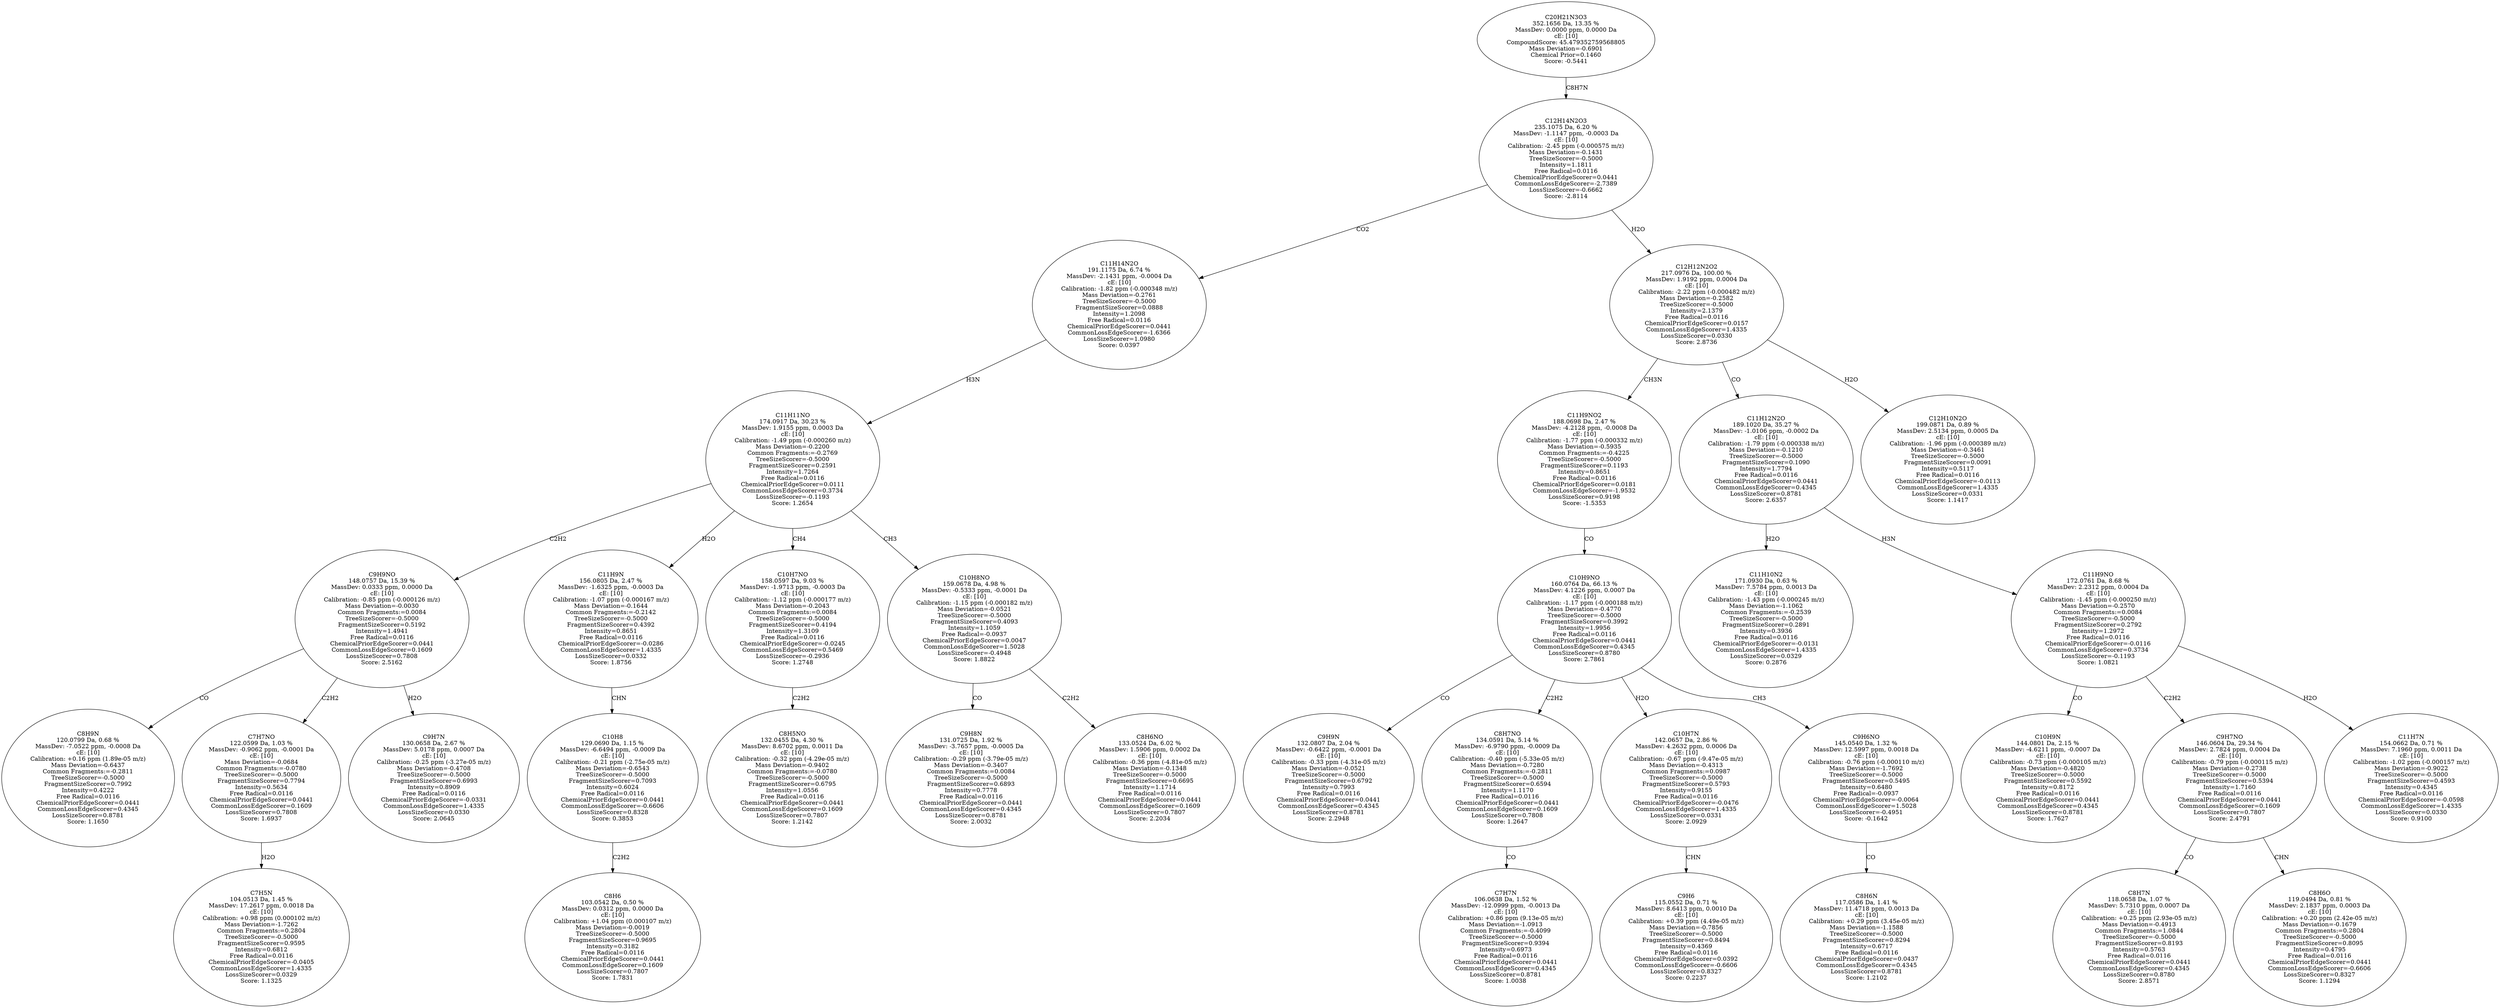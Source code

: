 strict digraph {
v1 [label="C8H9N\n120.0799 Da, 0.68 %\nMassDev: -7.0522 ppm, -0.0008 Da\ncE: [10]\nCalibration: +0.16 ppm (1.89e-05 m/z)\nMass Deviation=-0.6437\nCommon Fragments:=-0.2811\nTreeSizeScorer=-0.5000\nFragmentSizeScorer=0.7992\nIntensity=0.4222\nFree Radical=0.0116\nChemicalPriorEdgeScorer=0.0441\nCommonLossEdgeScorer=0.4345\nLossSizeScorer=0.8781\nScore: 1.1650"];
v2 [label="C7H5N\n104.0513 Da, 1.45 %\nMassDev: 17.2617 ppm, 0.0018 Da\ncE: [10]\nCalibration: +0.98 ppm (0.000102 m/z)\nMass Deviation=-1.7262\nCommon Fragments:=0.2804\nTreeSizeScorer=-0.5000\nFragmentSizeScorer=0.9595\nIntensity=0.6812\nFree Radical=0.0116\nChemicalPriorEdgeScorer=-0.0405\nCommonLossEdgeScorer=1.4335\nLossSizeScorer=0.0329\nScore: 1.1325"];
v3 [label="C7H7NO\n122.0599 Da, 1.03 %\nMassDev: -0.9062 ppm, -0.0001 Da\ncE: [10]\nMass Deviation=-0.0684\nCommon Fragments:=-0.0780\nTreeSizeScorer=-0.5000\nFragmentSizeScorer=0.7794\nIntensity=0.5634\nFree Radical=0.0116\nChemicalPriorEdgeScorer=0.0441\nCommonLossEdgeScorer=0.1609\nLossSizeScorer=0.7808\nScore: 1.6937"];
v4 [label="C9H7N\n130.0658 Da, 2.67 %\nMassDev: 5.0178 ppm, 0.0007 Da\ncE: [10]\nCalibration: -0.25 ppm (-3.27e-05 m/z)\nMass Deviation=-0.4708\nTreeSizeScorer=-0.5000\nFragmentSizeScorer=0.6993\nIntensity=0.8909\nFree Radical=0.0116\nChemicalPriorEdgeScorer=-0.0331\nCommonLossEdgeScorer=1.4335\nLossSizeScorer=0.0330\nScore: 2.0645"];
v5 [label="C9H9NO\n148.0757 Da, 15.39 %\nMassDev: 0.0333 ppm, 0.0000 Da\ncE: [10]\nCalibration: -0.85 ppm (-0.000126 m/z)\nMass Deviation=-0.0030\nCommon Fragments:=0.0084\nTreeSizeScorer=-0.5000\nFragmentSizeScorer=0.5192\nIntensity=1.4941\nFree Radical=0.0116\nChemicalPriorEdgeScorer=0.0441\nCommonLossEdgeScorer=0.1609\nLossSizeScorer=0.7808\nScore: 2.5162"];
v6 [label="C8H6\n103.0542 Da, 0.50 %\nMassDev: 0.0312 ppm, 0.0000 Da\ncE: [10]\nCalibration: +1.04 ppm (0.000107 m/z)\nMass Deviation=-0.0019\nTreeSizeScorer=-0.5000\nFragmentSizeScorer=0.9695\nIntensity=0.3182\nFree Radical=0.0116\nChemicalPriorEdgeScorer=0.0441\nCommonLossEdgeScorer=0.1609\nLossSizeScorer=0.7807\nScore: 1.7831"];
v7 [label="C10H8\n129.0690 Da, 1.15 %\nMassDev: -6.6494 ppm, -0.0009 Da\ncE: [10]\nCalibration: -0.21 ppm (-2.75e-05 m/z)\nMass Deviation=-0.6543\nTreeSizeScorer=-0.5000\nFragmentSizeScorer=0.7093\nIntensity=0.6024\nFree Radical=0.0116\nChemicalPriorEdgeScorer=0.0441\nCommonLossEdgeScorer=-0.6606\nLossSizeScorer=0.8328\nScore: 0.3853"];
v8 [label="C11H9N\n156.0805 Da, 2.47 %\nMassDev: -1.6325 ppm, -0.0003 Da\ncE: [10]\nCalibration: -1.07 ppm (-0.000167 m/z)\nMass Deviation=-0.1644\nCommon Fragments:=-0.2142\nTreeSizeScorer=-0.5000\nFragmentSizeScorer=0.4392\nIntensity=0.8651\nFree Radical=0.0116\nChemicalPriorEdgeScorer=-0.0286\nCommonLossEdgeScorer=1.4335\nLossSizeScorer=0.0332\nScore: 1.8756"];
v9 [label="C8H5NO\n132.0455 Da, 4.30 %\nMassDev: 8.6702 ppm, 0.0011 Da\ncE: [10]\nCalibration: -0.32 ppm (-4.29e-05 m/z)\nMass Deviation=-0.9402\nCommon Fragments:=-0.0780\nTreeSizeScorer=-0.5000\nFragmentSizeScorer=0.6795\nIntensity=1.0556\nFree Radical=0.0116\nChemicalPriorEdgeScorer=0.0441\nCommonLossEdgeScorer=0.1609\nLossSizeScorer=0.7807\nScore: 1.2142"];
v10 [label="C10H7NO\n158.0597 Da, 9.03 %\nMassDev: -1.9713 ppm, -0.0003 Da\ncE: [10]\nCalibration: -1.12 ppm (-0.000177 m/z)\nMass Deviation=-0.2043\nCommon Fragments:=0.0084\nTreeSizeScorer=-0.5000\nFragmentSizeScorer=0.4194\nIntensity=1.3109\nFree Radical=0.0116\nChemicalPriorEdgeScorer=-0.0245\nCommonLossEdgeScorer=0.5469\nLossSizeScorer=-0.2936\nScore: 1.2748"];
v11 [label="C9H8N\n131.0725 Da, 1.92 %\nMassDev: -3.7657 ppm, -0.0005 Da\ncE: [10]\nCalibration: -0.29 ppm (-3.79e-05 m/z)\nMass Deviation=-0.3407\nCommon Fragments:=0.0084\nTreeSizeScorer=-0.5000\nFragmentSizeScorer=0.6893\nIntensity=0.7778\nFree Radical=0.0116\nChemicalPriorEdgeScorer=0.0441\nCommonLossEdgeScorer=0.4345\nLossSizeScorer=0.8781\nScore: 2.0032"];
v12 [label="C8H6NO\n133.0524 Da, 6.02 %\nMassDev: 1.5906 ppm, 0.0002 Da\ncE: [10]\nCalibration: -0.36 ppm (-4.81e-05 m/z)\nMass Deviation=-0.1348\nTreeSizeScorer=-0.5000\nFragmentSizeScorer=0.6695\nIntensity=1.1714\nFree Radical=0.0116\nChemicalPriorEdgeScorer=0.0441\nCommonLossEdgeScorer=0.1609\nLossSizeScorer=0.7807\nScore: 2.2034"];
v13 [label="C10H8NO\n159.0678 Da, 4.98 %\nMassDev: -0.5333 ppm, -0.0001 Da\ncE: [10]\nCalibration: -1.15 ppm (-0.000182 m/z)\nMass Deviation=-0.0521\nTreeSizeScorer=-0.5000\nFragmentSizeScorer=0.4093\nIntensity=1.1059\nFree Radical=-0.0937\nChemicalPriorEdgeScorer=0.0047\nCommonLossEdgeScorer=1.5028\nLossSizeScorer=-0.4948\nScore: 1.8822"];
v14 [label="C11H11NO\n174.0917 Da, 30.23 %\nMassDev: 1.9155 ppm, 0.0003 Da\ncE: [10]\nCalibration: -1.49 ppm (-0.000260 m/z)\nMass Deviation=-0.2200\nCommon Fragments:=-0.2769\nTreeSizeScorer=-0.5000\nFragmentSizeScorer=0.2591\nIntensity=1.7264\nFree Radical=0.0116\nChemicalPriorEdgeScorer=0.0111\nCommonLossEdgeScorer=0.3734\nLossSizeScorer=-0.1193\nScore: 1.2654"];
v15 [label="C11H14N2O\n191.1175 Da, 6.74 %\nMassDev: -2.1431 ppm, -0.0004 Da\ncE: [10]\nCalibration: -1.82 ppm (-0.000348 m/z)\nMass Deviation=-0.2761\nTreeSizeScorer=-0.5000\nFragmentSizeScorer=0.0888\nIntensity=1.2098\nFree Radical=0.0116\nChemicalPriorEdgeScorer=0.0441\nCommonLossEdgeScorer=-1.6366\nLossSizeScorer=1.0980\nScore: 0.0397"];
v16 [label="C9H9N\n132.0807 Da, 2.04 %\nMassDev: -0.6422 ppm, -0.0001 Da\ncE: [10]\nCalibration: -0.33 ppm (-4.31e-05 m/z)\nMass Deviation=-0.0521\nTreeSizeScorer=-0.5000\nFragmentSizeScorer=0.6792\nIntensity=0.7993\nFree Radical=0.0116\nChemicalPriorEdgeScorer=0.0441\nCommonLossEdgeScorer=0.4345\nLossSizeScorer=0.8781\nScore: 2.2948"];
v17 [label="C7H7N\n106.0638 Da, 1.52 %\nMassDev: -12.0999 ppm, -0.0013 Da\ncE: [10]\nCalibration: +0.86 ppm (9.13e-05 m/z)\nMass Deviation=-1.0913\nCommon Fragments:=-0.4099\nTreeSizeScorer=-0.5000\nFragmentSizeScorer=0.9394\nIntensity=0.6973\nFree Radical=0.0116\nChemicalPriorEdgeScorer=0.0441\nCommonLossEdgeScorer=0.4345\nLossSizeScorer=0.8781\nScore: 1.0038"];
v18 [label="C8H7NO\n134.0591 Da, 5.14 %\nMassDev: -6.9790 ppm, -0.0009 Da\ncE: [10]\nCalibration: -0.40 ppm (-5.33e-05 m/z)\nMass Deviation=-0.7280\nCommon Fragments:=-0.2811\nTreeSizeScorer=-0.5000\nFragmentSizeScorer=0.6594\nIntensity=1.1170\nFree Radical=0.0116\nChemicalPriorEdgeScorer=0.0441\nCommonLossEdgeScorer=0.1609\nLossSizeScorer=0.7808\nScore: 1.2647"];
v19 [label="C9H6\n115.0552 Da, 0.71 %\nMassDev: 8.6413 ppm, 0.0010 Da\ncE: [10]\nCalibration: +0.39 ppm (4.49e-05 m/z)\nMass Deviation=-0.7856\nTreeSizeScorer=-0.5000\nFragmentSizeScorer=0.8494\nIntensity=0.4369\nFree Radical=0.0116\nChemicalPriorEdgeScorer=0.0392\nCommonLossEdgeScorer=-0.6606\nLossSizeScorer=0.8327\nScore: 0.2237"];
v20 [label="C10H7N\n142.0657 Da, 2.86 %\nMassDev: 4.2632 ppm, 0.0006 Da\ncE: [10]\nCalibration: -0.67 ppm (-9.47e-05 m/z)\nMass Deviation=-0.4313\nCommon Fragments:=0.0987\nTreeSizeScorer=-0.5000\nFragmentSizeScorer=0.5793\nIntensity=0.9155\nFree Radical=0.0116\nChemicalPriorEdgeScorer=-0.0476\nCommonLossEdgeScorer=1.4335\nLossSizeScorer=0.0331\nScore: 2.0929"];
v21 [label="C8H6N\n117.0586 Da, 1.41 %\nMassDev: 11.4718 ppm, 0.0013 Da\ncE: [10]\nCalibration: +0.29 ppm (3.45e-05 m/z)\nMass Deviation=-1.1588\nTreeSizeScorer=-0.5000\nFragmentSizeScorer=0.8294\nIntensity=0.6717\nFree Radical=0.0116\nChemicalPriorEdgeScorer=0.0437\nCommonLossEdgeScorer=0.4345\nLossSizeScorer=0.8781\nScore: 1.2102"];
v22 [label="C9H6NO\n145.0540 Da, 1.32 %\nMassDev: 12.5997 ppm, 0.0018 Da\ncE: [10]\nCalibration: -0.76 ppm (-0.000110 m/z)\nMass Deviation=-1.7692\nTreeSizeScorer=-0.5000\nFragmentSizeScorer=0.5495\nIntensity=0.6480\nFree Radical=-0.0937\nChemicalPriorEdgeScorer=-0.0064\nCommonLossEdgeScorer=1.5028\nLossSizeScorer=-0.4951\nScore: -0.1642"];
v23 [label="C10H9NO\n160.0764 Da, 66.13 %\nMassDev: 4.1226 ppm, 0.0007 Da\ncE: [10]\nCalibration: -1.17 ppm (-0.000188 m/z)\nMass Deviation=-0.4770\nTreeSizeScorer=-0.5000\nFragmentSizeScorer=0.3992\nIntensity=1.9956\nFree Radical=0.0116\nChemicalPriorEdgeScorer=0.0441\nCommonLossEdgeScorer=0.4345\nLossSizeScorer=0.8780\nScore: 2.7861"];
v24 [label="C11H9NO2\n188.0698 Da, 2.47 %\nMassDev: -4.2128 ppm, -0.0008 Da\ncE: [10]\nCalibration: -1.77 ppm (-0.000332 m/z)\nMass Deviation=-0.5935\nCommon Fragments:=-0.4225\nTreeSizeScorer=-0.5000\nFragmentSizeScorer=0.1193\nIntensity=0.8651\nFree Radical=0.0116\nChemicalPriorEdgeScorer=0.0181\nCommonLossEdgeScorer=-1.9532\nLossSizeScorer=0.9198\nScore: -1.5353"];
v25 [label="C11H10N2\n171.0930 Da, 0.63 %\nMassDev: 7.5784 ppm, 0.0013 Da\ncE: [10]\nCalibration: -1.43 ppm (-0.000245 m/z)\nMass Deviation=-1.1062\nCommon Fragments:=-0.2539\nTreeSizeScorer=-0.5000\nFragmentSizeScorer=0.2891\nIntensity=0.3936\nFree Radical=0.0116\nChemicalPriorEdgeScorer=-0.0131\nCommonLossEdgeScorer=1.4335\nLossSizeScorer=0.0329\nScore: 0.2876"];
v26 [label="C10H9N\n144.0801 Da, 2.15 %\nMassDev: -4.6211 ppm, -0.0007 Da\ncE: [10]\nCalibration: -0.73 ppm (-0.000105 m/z)\nMass Deviation=-0.4820\nTreeSizeScorer=-0.5000\nFragmentSizeScorer=0.5592\nIntensity=0.8172\nFree Radical=0.0116\nChemicalPriorEdgeScorer=0.0441\nCommonLossEdgeScorer=0.4345\nLossSizeScorer=0.8781\nScore: 1.7627"];
v27 [label="C8H7N\n118.0658 Da, 1.07 %\nMassDev: 5.7310 ppm, 0.0007 Da\ncE: [10]\nCalibration: +0.25 ppm (2.93e-05 m/z)\nMass Deviation=-0.4913\nCommon Fragments:=1.0844\nTreeSizeScorer=-0.5000\nFragmentSizeScorer=0.8193\nIntensity=0.5763\nFree Radical=0.0116\nChemicalPriorEdgeScorer=0.0441\nCommonLossEdgeScorer=0.4345\nLossSizeScorer=0.8780\nScore: 2.8571"];
v28 [label="C8H6O\n119.0494 Da, 0.81 %\nMassDev: 2.1837 ppm, 0.0003 Da\ncE: [10]\nCalibration: +0.20 ppm (2.42e-05 m/z)\nMass Deviation=-0.1679\nCommon Fragments:=0.2804\nTreeSizeScorer=-0.5000\nFragmentSizeScorer=0.8095\nIntensity=0.4795\nFree Radical=0.0116\nChemicalPriorEdgeScorer=0.0441\nCommonLossEdgeScorer=-0.6606\nLossSizeScorer=0.8327\nScore: 1.1294"];
v29 [label="C9H7NO\n146.0604 Da, 29.34 %\nMassDev: 2.7824 ppm, 0.0004 Da\ncE: [10]\nCalibration: -0.79 ppm (-0.000115 m/z)\nMass Deviation=-0.2738\nTreeSizeScorer=-0.5000\nFragmentSizeScorer=0.5394\nIntensity=1.7160\nFree Radical=0.0116\nChemicalPriorEdgeScorer=0.0441\nCommonLossEdgeScorer=0.1609\nLossSizeScorer=0.7807\nScore: 2.4791"];
v30 [label="C11H7N\n154.0662 Da, 0.71 %\nMassDev: 7.1960 ppm, 0.0011 Da\ncE: [10]\nCalibration: -1.02 ppm (-0.000157 m/z)\nMass Deviation=-0.9022\nTreeSizeScorer=-0.5000\nFragmentSizeScorer=0.4593\nIntensity=0.4345\nFree Radical=0.0116\nChemicalPriorEdgeScorer=-0.0598\nCommonLossEdgeScorer=1.4335\nLossSizeScorer=0.0330\nScore: 0.9100"];
v31 [label="C11H9NO\n172.0761 Da, 8.68 %\nMassDev: 2.2312 ppm, 0.0004 Da\ncE: [10]\nCalibration: -1.45 ppm (-0.000250 m/z)\nMass Deviation=-0.2570\nCommon Fragments:=0.0084\nTreeSizeScorer=-0.5000\nFragmentSizeScorer=0.2792\nIntensity=1.2972\nFree Radical=0.0116\nChemicalPriorEdgeScorer=-0.0116\nCommonLossEdgeScorer=0.3734\nLossSizeScorer=-0.1193\nScore: 1.0821"];
v32 [label="C11H12N2O\n189.1020 Da, 35.27 %\nMassDev: -1.0106 ppm, -0.0002 Da\ncE: [10]\nCalibration: -1.79 ppm (-0.000338 m/z)\nMass Deviation=-0.1210\nTreeSizeScorer=-0.5000\nFragmentSizeScorer=0.1090\nIntensity=1.7794\nFree Radical=0.0116\nChemicalPriorEdgeScorer=0.0441\nCommonLossEdgeScorer=0.4345\nLossSizeScorer=0.8781\nScore: 2.6357"];
v33 [label="C12H10N2O\n199.0871 Da, 0.89 %\nMassDev: 2.5134 ppm, 0.0005 Da\ncE: [10]\nCalibration: -1.96 ppm (-0.000389 m/z)\nMass Deviation=-0.3461\nTreeSizeScorer=-0.5000\nFragmentSizeScorer=0.0091\nIntensity=0.5117\nFree Radical=0.0116\nChemicalPriorEdgeScorer=-0.0113\nCommonLossEdgeScorer=1.4335\nLossSizeScorer=0.0331\nScore: 1.1417"];
v34 [label="C12H12N2O2\n217.0976 Da, 100.00 %\nMassDev: 1.9192 ppm, 0.0004 Da\ncE: [10]\nCalibration: -2.22 ppm (-0.000482 m/z)\nMass Deviation=-0.2582\nTreeSizeScorer=-0.5000\nIntensity=2.1379\nFree Radical=0.0116\nChemicalPriorEdgeScorer=0.0157\nCommonLossEdgeScorer=1.4335\nLossSizeScorer=0.0330\nScore: 2.8736"];
v35 [label="C12H14N2O3\n235.1075 Da, 6.20 %\nMassDev: -1.1147 ppm, -0.0003 Da\ncE: [10]\nCalibration: -2.45 ppm (-0.000575 m/z)\nMass Deviation=-0.1431\nTreeSizeScorer=-0.5000\nIntensity=1.1811\nFree Radical=0.0116\nChemicalPriorEdgeScorer=0.0441\nCommonLossEdgeScorer=-2.7389\nLossSizeScorer=-0.6662\nScore: -2.8114"];
v36 [label="C20H21N3O3\n352.1656 Da, 13.35 %\nMassDev: 0.0000 ppm, 0.0000 Da\ncE: [10]\nCompoundScore: 45.479352759568805\nMass Deviation=-0.6901\nChemical Prior=0.1460\nScore: -0.5441"];
v5 -> v1 [label="CO"];
v3 -> v2 [label="H2O"];
v5 -> v3 [label="C2H2"];
v5 -> v4 [label="H2O"];
v14 -> v5 [label="C2H2"];
v7 -> v6 [label="C2H2"];
v8 -> v7 [label="CHN"];
v14 -> v8 [label="H2O"];
v10 -> v9 [label="C2H2"];
v14 -> v10 [label="CH4"];
v13 -> v11 [label="CO"];
v13 -> v12 [label="C2H2"];
v14 -> v13 [label="CH3"];
v15 -> v14 [label="H3N"];
v35 -> v15 [label="CO2"];
v23 -> v16 [label="CO"];
v18 -> v17 [label="CO"];
v23 -> v18 [label="C2H2"];
v20 -> v19 [label="CHN"];
v23 -> v20 [label="H2O"];
v22 -> v21 [label="CO"];
v23 -> v22 [label="CH3"];
v24 -> v23 [label="CO"];
v34 -> v24 [label="CH3N"];
v32 -> v25 [label="H2O"];
v31 -> v26 [label="CO"];
v29 -> v27 [label="CO"];
v29 -> v28 [label="CHN"];
v31 -> v29 [label="C2H2"];
v31 -> v30 [label="H2O"];
v32 -> v31 [label="H3N"];
v34 -> v32 [label="CO"];
v34 -> v33 [label="H2O"];
v35 -> v34 [label="H2O"];
v36 -> v35 [label="C8H7N"];
}